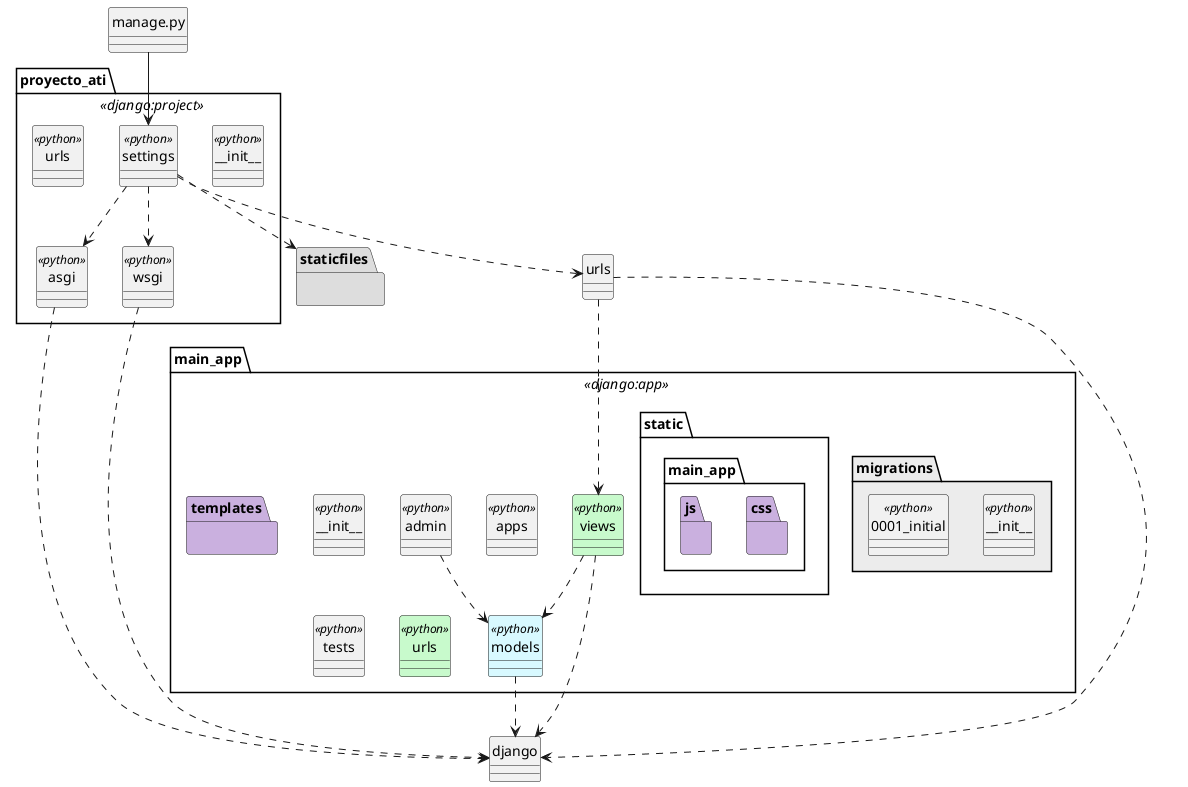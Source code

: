 @startuml django_project_structure_mtv
skinparam style strictuml
allow_mixing

' Colores:
' - Model: #d8f9ff (azul claro)
' - Template: #cab0df (lila)
' - View: #c8facc (verde)

package "proyecto_ati" <<django:project>> {
    class __init__ <<python>>
    class asgi <<python>>
    class settings <<python>>
    class urls <<python>> 
    class wsgi <<python>>
}

package "main_app" <<django:app>> {
    package "migrations" #ececec {
        class __init__ <<python>>
        class 0001_initial <<python>>
    }

    ' Static assets are supporting template rendering
    package "static" {
        package "main_app" {
            package "css" #cab0df {}
            package "js" #cab0df {}
        }
    }

    package "templates" #cab0df {}

    class __init__ <<python>>
    class admin <<python>>
    class apps <<python>>

    class models <<python>> #d8f9ff
    class tests <<python>>

    class urls <<python>> #c8facc
    class views <<python>> #c8facc
}

package "staticfiles" #dddddd {}


' Archivos raíz
class manage_py as "manage.py"

' Relaciones
manage_py --> settings
settings ..> wsgi
settings ..> urls
settings ..> staticfiles
settings ..> asgi

urls ..> views
views ..> models
admin ..> models

wsgi ..> django
asgi ..> django
models ..> django
views ..> django
urls ..> django

@enduml
